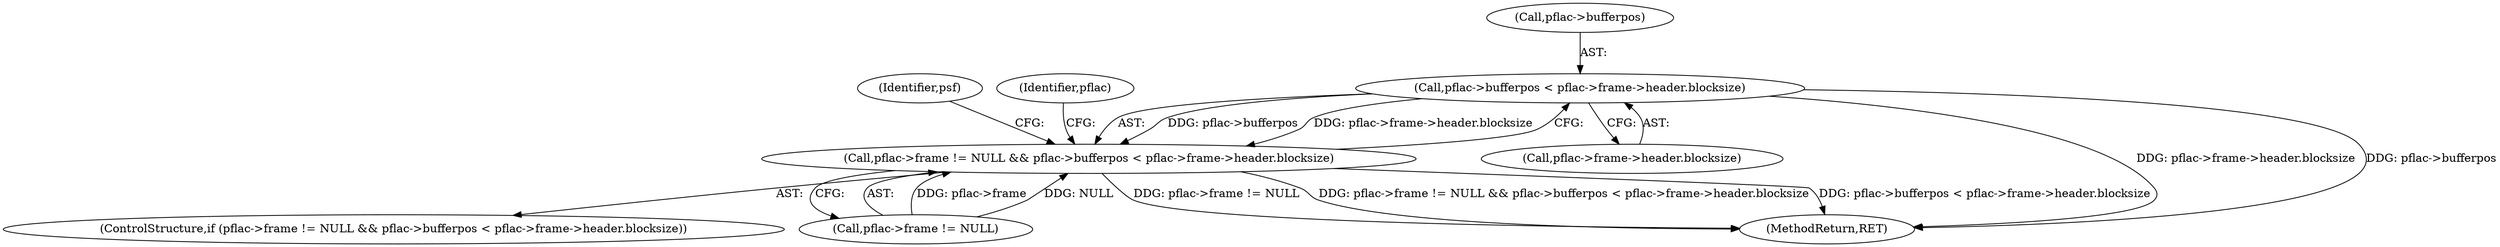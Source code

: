 digraph "0_libsndfile_60b234301adf258786d8b90be5c1d437fc8799e0_0@pointer" {
"1000162" [label="(Call,pflac->bufferpos < pflac->frame->header.blocksize)"];
"1000156" [label="(Call,pflac->frame != NULL && pflac->bufferpos < pflac->frame->header.blocksize)"];
"1000156" [label="(Call,pflac->frame != NULL && pflac->bufferpos < pflac->frame->header.blocksize)"];
"1000155" [label="(ControlStructure,if (pflac->frame != NULL && pflac->bufferpos < pflac->frame->header.blocksize))"];
"1000163" [label="(Call,pflac->bufferpos)"];
"1000174" [label="(Identifier,psf)"];
"1000178" [label="(Identifier,pflac)"];
"1000157" [label="(Call,pflac->frame != NULL)"];
"1000162" [label="(Call,pflac->bufferpos < pflac->frame->header.blocksize)"];
"1000166" [label="(Call,pflac->frame->header.blocksize)"];
"1000224" [label="(MethodReturn,RET)"];
"1000162" -> "1000156"  [label="AST: "];
"1000162" -> "1000166"  [label="CFG: "];
"1000163" -> "1000162"  [label="AST: "];
"1000166" -> "1000162"  [label="AST: "];
"1000156" -> "1000162"  [label="CFG: "];
"1000162" -> "1000224"  [label="DDG: pflac->frame->header.blocksize"];
"1000162" -> "1000224"  [label="DDG: pflac->bufferpos"];
"1000162" -> "1000156"  [label="DDG: pflac->bufferpos"];
"1000162" -> "1000156"  [label="DDG: pflac->frame->header.blocksize"];
"1000156" -> "1000155"  [label="AST: "];
"1000156" -> "1000157"  [label="CFG: "];
"1000157" -> "1000156"  [label="AST: "];
"1000174" -> "1000156"  [label="CFG: "];
"1000178" -> "1000156"  [label="CFG: "];
"1000156" -> "1000224"  [label="DDG: pflac->frame != NULL"];
"1000156" -> "1000224"  [label="DDG: pflac->frame != NULL && pflac->bufferpos < pflac->frame->header.blocksize"];
"1000156" -> "1000224"  [label="DDG: pflac->bufferpos < pflac->frame->header.blocksize"];
"1000157" -> "1000156"  [label="DDG: pflac->frame"];
"1000157" -> "1000156"  [label="DDG: NULL"];
}
